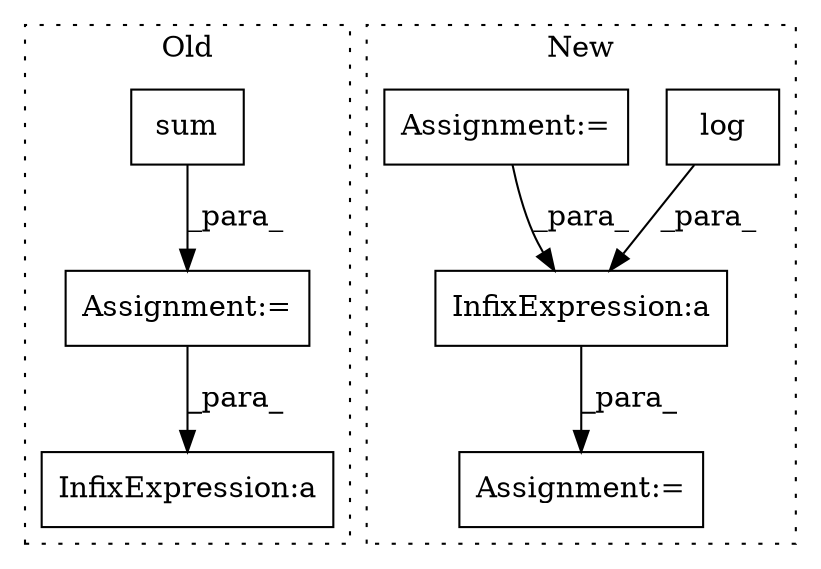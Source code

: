 digraph G {
subgraph cluster0 {
1 [label="sum" a="32" s="3200,3205" l="4,1" shape="box"];
4 [label="Assignment:=" a="7" s="3328" l="1" shape="box"];
7 [label="InfixExpression:a" a="27" s="3405" l="3" shape="box"];
label = "Old";
style="dotted";
}
subgraph cluster1 {
2 [label="log" a="32" s="3406,3411" l="4,1" shape="box"];
3 [label="InfixExpression:a" a="27" s="3398" l="3" shape="box"];
5 [label="Assignment:=" a="7" s="3842" l="1" shape="box"];
6 [label="Assignment:=" a="7" s="3330" l="1" shape="box"];
label = "New";
style="dotted";
}
1 -> 4 [label="_para_"];
2 -> 3 [label="_para_"];
3 -> 5 [label="_para_"];
4 -> 7 [label="_para_"];
6 -> 3 [label="_para_"];
}